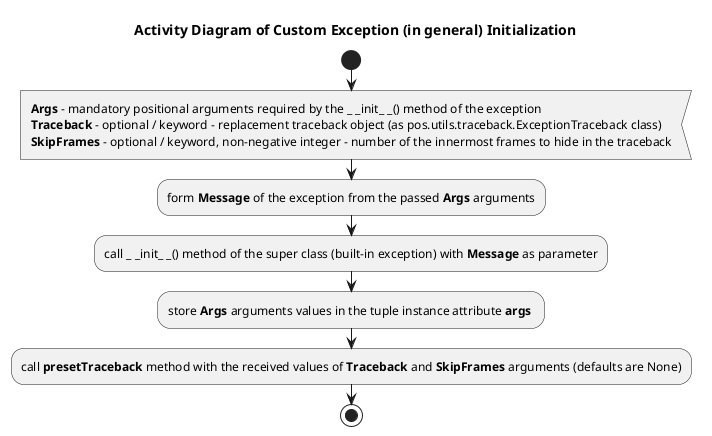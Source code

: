 @startuml pos_exceptions_custom_exception_init

title Activity Diagram of Custom Exception (in general) Initialization

start

:<b>Args</b> - mandatory positional arguments required by the _ _init_ _() method of the exception
<b>Traceback</b> - optional / keyword - replacement traceback object (as pos.utils.traceback.ExceptionTraceback class)
<b>SkipFrames</b> - optional / keyword, non-negative integer - number of the innermost frames to hide in the traceback<

:form <b>Message</b> of the exception from the passed <b>Args</b> arguments;

:call _ _init_ _() method of the super class (built-in exception) with <b>Message</b> as parameter;

:store <b>Args</b> arguments values in the tuple instance attribute <b>args</b> ;

:call <b>presetTraceback</b> method with the received values of <b>Traceback</b> and <b>SkipFrames</b> arguments (defaults are None);

stop

@enduml